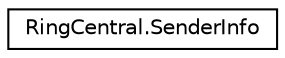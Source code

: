 digraph "Graphical Class Hierarchy"
{
 // LATEX_PDF_SIZE
  edge [fontname="Helvetica",fontsize="10",labelfontname="Helvetica",labelfontsize="10"];
  node [fontname="Helvetica",fontsize="10",shape=record];
  rankdir="LR";
  Node0 [label="RingCentral.SenderInfo",height=0.2,width=0.4,color="black", fillcolor="white", style="filled",URL="$classRingCentral_1_1SenderInfo.html",tooltip="Extension Type. For GCM transport type '_from' property should be used || Message sender information"];
}
